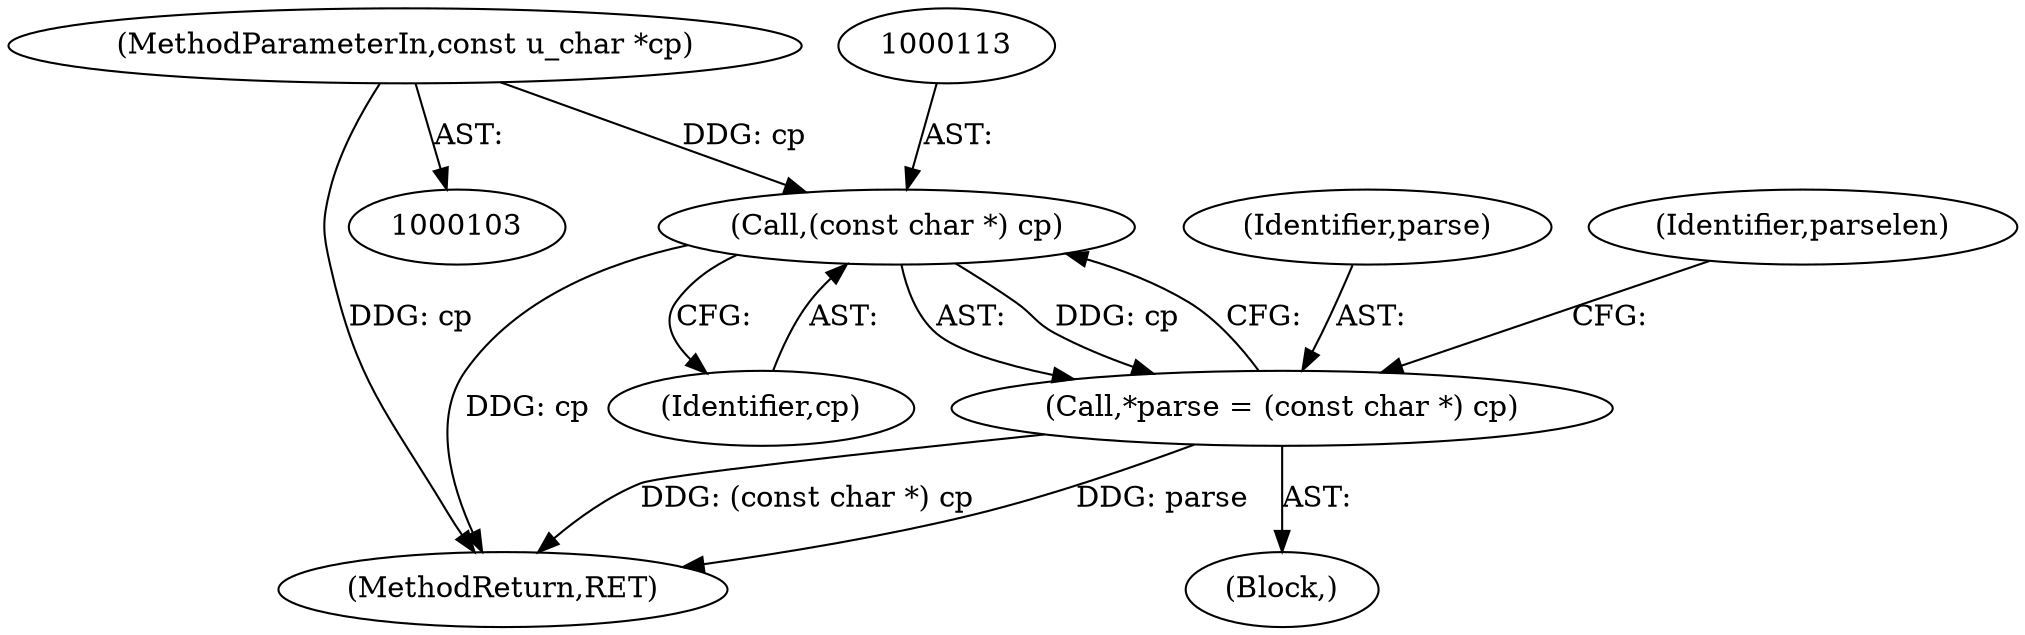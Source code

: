 digraph "0_tcpdump_d17507ffa3e9742199b02a66aa940e79ababfa30_0@pointer" {
"1000105" [label="(MethodParameterIn,const u_char *cp)"];
"1000112" [label="(Call,(const char *) cp)"];
"1000110" [label="(Call,*parse = (const char *) cp)"];
"1000748" [label="(MethodReturn,RET)"];
"1000110" [label="(Call,*parse = (const char *) cp)"];
"1000111" [label="(Identifier,parse)"];
"1000117" [label="(Identifier,parselen)"];
"1000107" [label="(Block,)"];
"1000105" [label="(MethodParameterIn,const u_char *cp)"];
"1000112" [label="(Call,(const char *) cp)"];
"1000114" [label="(Identifier,cp)"];
"1000105" -> "1000103"  [label="AST: "];
"1000105" -> "1000748"  [label="DDG: cp"];
"1000105" -> "1000112"  [label="DDG: cp"];
"1000112" -> "1000110"  [label="AST: "];
"1000112" -> "1000114"  [label="CFG: "];
"1000113" -> "1000112"  [label="AST: "];
"1000114" -> "1000112"  [label="AST: "];
"1000110" -> "1000112"  [label="CFG: "];
"1000112" -> "1000748"  [label="DDG: cp"];
"1000112" -> "1000110"  [label="DDG: cp"];
"1000110" -> "1000107"  [label="AST: "];
"1000111" -> "1000110"  [label="AST: "];
"1000117" -> "1000110"  [label="CFG: "];
"1000110" -> "1000748"  [label="DDG: (const char *) cp"];
"1000110" -> "1000748"  [label="DDG: parse"];
}
